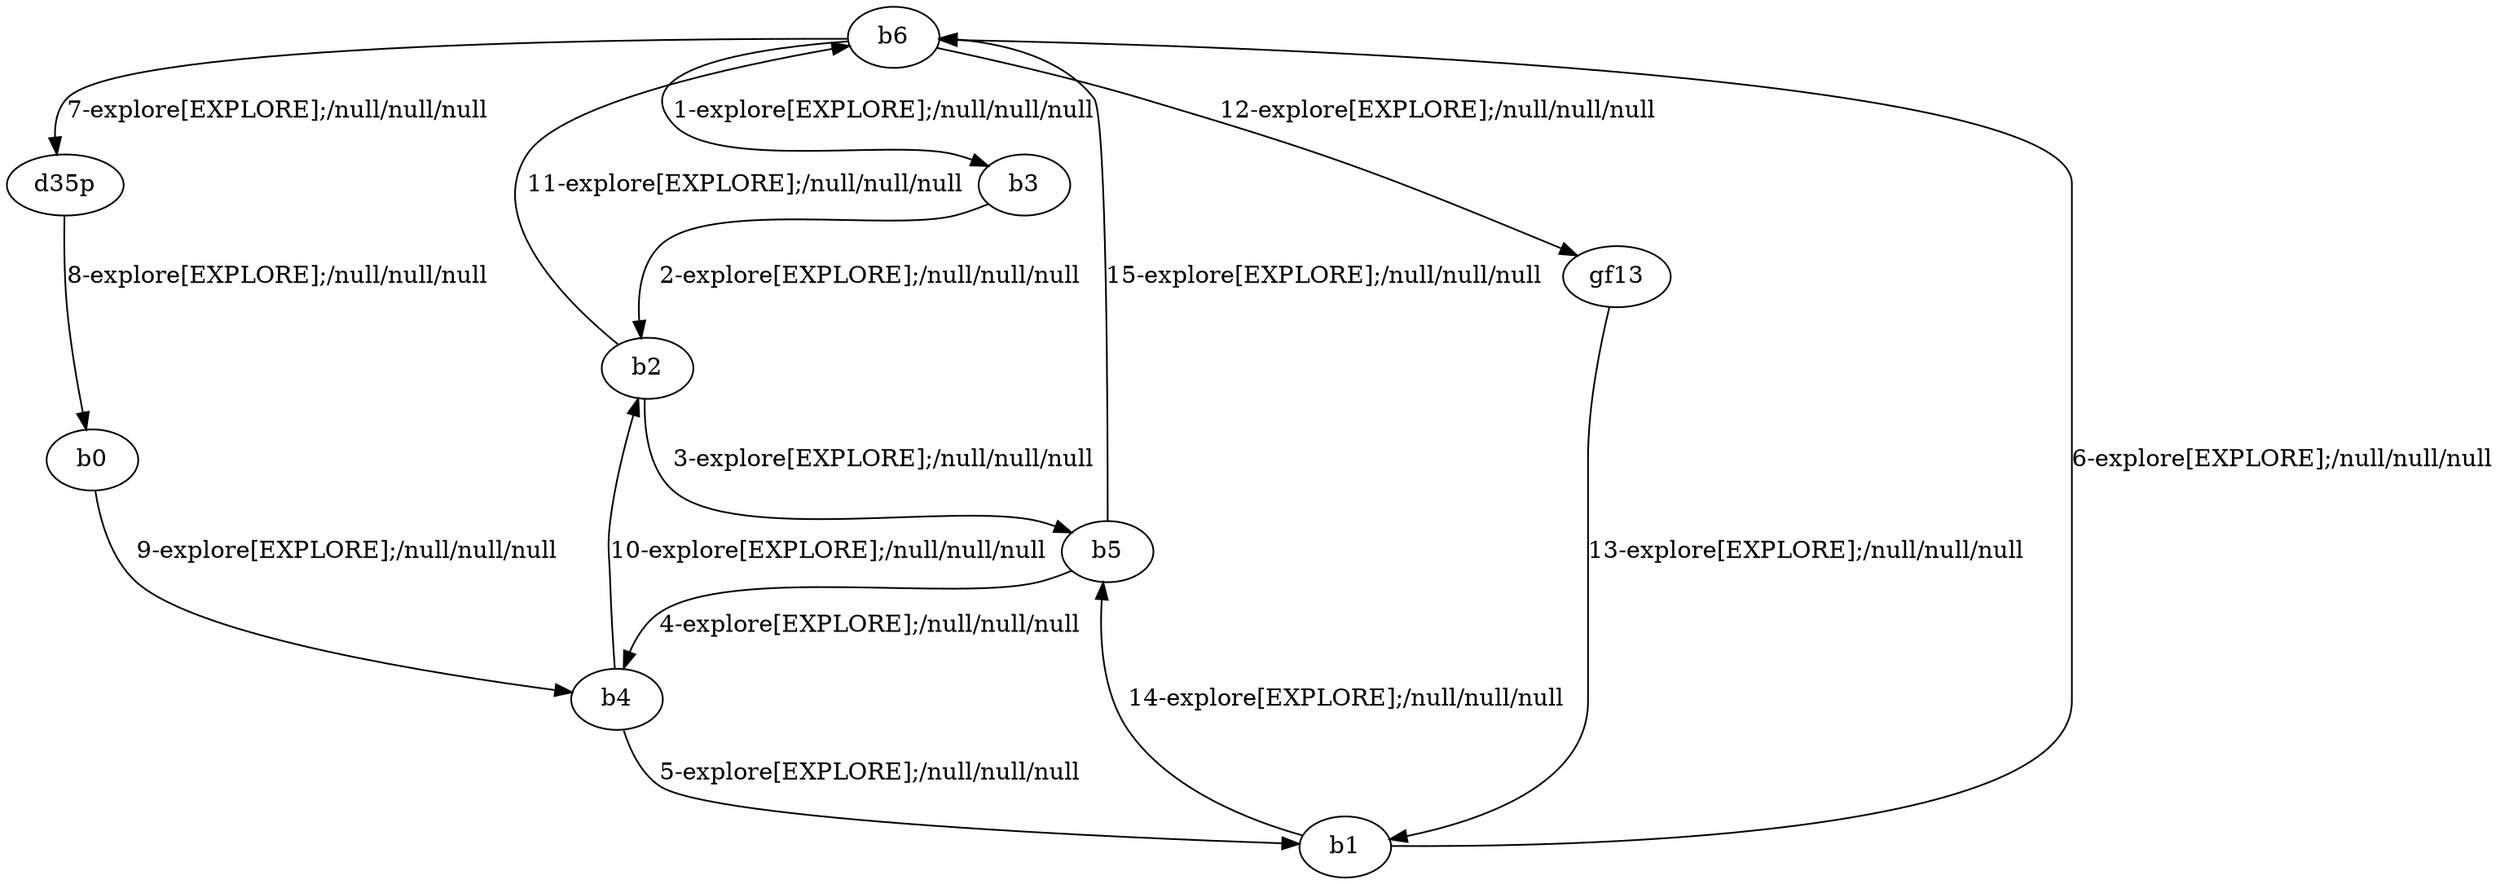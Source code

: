 # Total number of goals covered by this test: 1
# b2 --> b6

digraph g {
"b6" -> "b3" [label = "1-explore[EXPLORE];/null/null/null"];
"b3" -> "b2" [label = "2-explore[EXPLORE];/null/null/null"];
"b2" -> "b5" [label = "3-explore[EXPLORE];/null/null/null"];
"b5" -> "b4" [label = "4-explore[EXPLORE];/null/null/null"];
"b4" -> "b1" [label = "5-explore[EXPLORE];/null/null/null"];
"b1" -> "b6" [label = "6-explore[EXPLORE];/null/null/null"];
"b6" -> "d35p" [label = "7-explore[EXPLORE];/null/null/null"];
"d35p" -> "b0" [label = "8-explore[EXPLORE];/null/null/null"];
"b0" -> "b4" [label = "9-explore[EXPLORE];/null/null/null"];
"b4" -> "b2" [label = "10-explore[EXPLORE];/null/null/null"];
"b2" -> "b6" [label = "11-explore[EXPLORE];/null/null/null"];
"b6" -> "gf13" [label = "12-explore[EXPLORE];/null/null/null"];
"gf13" -> "b1" [label = "13-explore[EXPLORE];/null/null/null"];
"b1" -> "b5" [label = "14-explore[EXPLORE];/null/null/null"];
"b5" -> "b6" [label = "15-explore[EXPLORE];/null/null/null"];
}